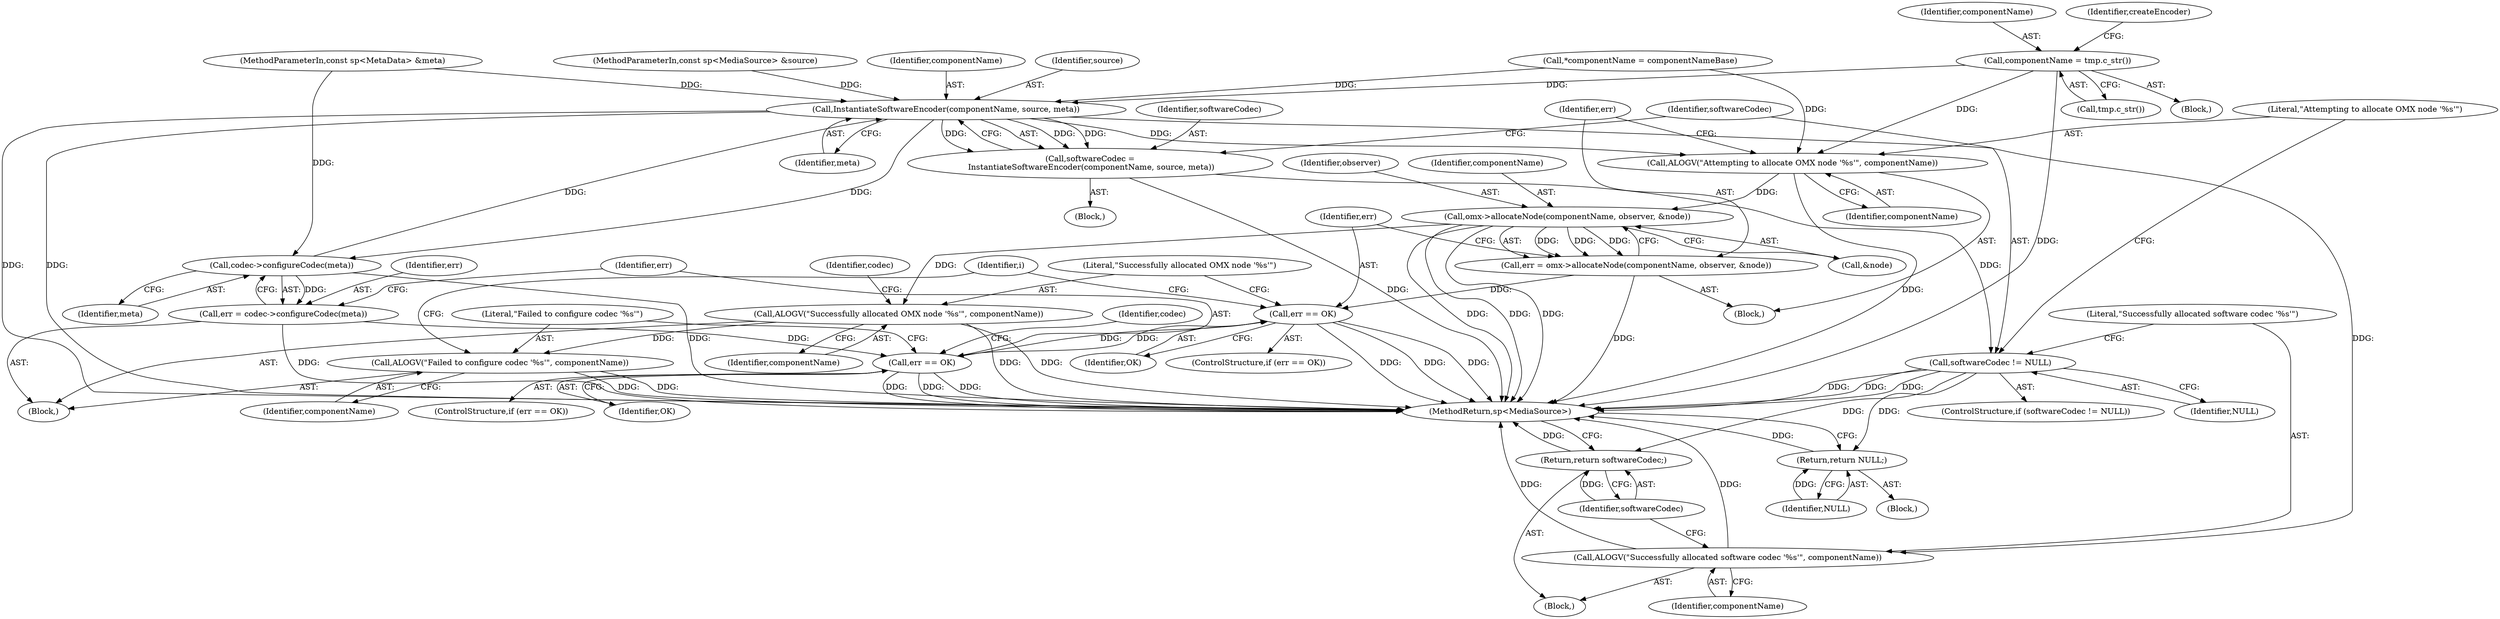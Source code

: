 digraph "0_Android_0bb5ced60304da7f61478ffd359e7ba65d72f181_0@pointer" {
"1000199" [label="(Call,componentName = tmp.c_str())"];
"1000208" [label="(Call,InstantiateSoftwareEncoder(componentName, source, meta))"];
"1000206" [label="(Call,softwareCodec =\n InstantiateSoftwareEncoder(componentName, source, meta))"];
"1000213" [label="(Call,softwareCodec != NULL)"];
"1000220" [label="(Return,return softwareCodec;)"];
"1000262" [label="(Return,return NULL;)"];
"1000217" [label="(Call,ALOGV(\"Successfully allocated software codec '%s'\", componentName))"];
"1000222" [label="(Call,ALOGV(\"Attempting to allocate OMX node '%s'\", componentName))"];
"1000228" [label="(Call,omx->allocateNode(componentName, observer, &node))"];
"1000226" [label="(Call,err = omx->allocateNode(componentName, observer, &node))"];
"1000234" [label="(Call,err == OK)"];
"1000253" [label="(Call,err == OK)"];
"1000238" [label="(Call,ALOGV(\"Successfully allocated OMX node '%s'\", componentName))"];
"1000259" [label="(Call,ALOGV(\"Failed to configure codec '%s'\", componentName))"];
"1000250" [label="(Call,codec->configureCodec(meta))"];
"1000248" [label="(Call,err = codec->configureCodec(meta))"];
"1000201" [label="(Call,tmp.c_str())"];
"1000221" [label="(Identifier,softwareCodec)"];
"1000263" [label="(Identifier,NULL)"];
"1000217" [label="(Call,ALOGV(\"Successfully allocated software codec '%s'\", componentName))"];
"1000213" [label="(Call,softwareCodec != NULL)"];
"1000214" [label="(Identifier,softwareCodec)"];
"1000224" [label="(Identifier,componentName)"];
"1000227" [label="(Identifier,err)"];
"1000228" [label="(Call,omx->allocateNode(componentName, observer, &node))"];
"1000226" [label="(Call,err = omx->allocateNode(componentName, observer, &node))"];
"1000239" [label="(Literal,\"Successfully allocated OMX node '%s'\")"];
"1000219" [label="(Identifier,componentName)"];
"1000260" [label="(Literal,\"Failed to configure codec '%s'\")"];
"1000216" [label="(Block,)"];
"1000104" [label="(MethodParameterIn,const sp<MediaSource> &source)"];
"1000193" [label="(Block,)"];
"1000206" [label="(Call,softwareCodec =\n InstantiateSoftwareEncoder(componentName, source, meta))"];
"1000229" [label="(Identifier,componentName)"];
"1000252" [label="(ControlStructure,if (err == OK))"];
"1000204" [label="(Block,)"];
"1000262" [label="(Return,return NULL;)"];
"1000240" [label="(Identifier,componentName)"];
"1000230" [label="(Identifier,observer)"];
"1000243" [label="(Identifier,codec)"];
"1000215" [label="(Identifier,NULL)"];
"1000199" [label="(Call,componentName = tmp.c_str())"];
"1000233" [label="(ControlStructure,if (err == OK))"];
"1000248" [label="(Call,err = codec->configureCodec(meta))"];
"1000212" [label="(ControlStructure,if (softwareCodec != NULL))"];
"1000234" [label="(Call,err == OK)"];
"1000261" [label="(Identifier,componentName)"];
"1000209" [label="(Identifier,componentName)"];
"1000235" [label="(Identifier,err)"];
"1000200" [label="(Identifier,componentName)"];
"1000220" [label="(Return,return softwareCodec;)"];
"1000231" [label="(Call,&node)"];
"1000207" [label="(Identifier,softwareCodec)"];
"1000237" [label="(Block,)"];
"1000185" [label="(Call,*componentName = componentNameBase)"];
"1000203" [label="(Identifier,createEncoder)"];
"1000259" [label="(Call,ALOGV(\"Failed to configure codec '%s'\", componentName))"];
"1000208" [label="(Call,InstantiateSoftwareEncoder(componentName, source, meta))"];
"1000170" [label="(Identifier,i)"];
"1000238" [label="(Call,ALOGV(\"Successfully allocated OMX node '%s'\", componentName))"];
"1000251" [label="(Identifier,meta)"];
"1000264" [label="(MethodReturn,sp<MediaSource>)"];
"1000108" [label="(Block,)"];
"1000236" [label="(Identifier,OK)"];
"1000253" [label="(Call,err == OK)"];
"1000222" [label="(Call,ALOGV(\"Attempting to allocate OMX node '%s'\", componentName))"];
"1000255" [label="(Identifier,OK)"];
"1000171" [label="(Block,)"];
"1000218" [label="(Literal,\"Successfully allocated software codec '%s'\")"];
"1000250" [label="(Call,codec->configureCodec(meta))"];
"1000223" [label="(Literal,\"Attempting to allocate OMX node '%s'\")"];
"1000249" [label="(Identifier,err)"];
"1000210" [label="(Identifier,source)"];
"1000254" [label="(Identifier,err)"];
"1000211" [label="(Identifier,meta)"];
"1000102" [label="(MethodParameterIn,const sp<MetaData> &meta)"];
"1000258" [label="(Identifier,codec)"];
"1000199" -> "1000193"  [label="AST: "];
"1000199" -> "1000201"  [label="CFG: "];
"1000200" -> "1000199"  [label="AST: "];
"1000201" -> "1000199"  [label="AST: "];
"1000203" -> "1000199"  [label="CFG: "];
"1000199" -> "1000264"  [label="DDG: "];
"1000199" -> "1000208"  [label="DDG: "];
"1000199" -> "1000222"  [label="DDG: "];
"1000208" -> "1000206"  [label="AST: "];
"1000208" -> "1000211"  [label="CFG: "];
"1000209" -> "1000208"  [label="AST: "];
"1000210" -> "1000208"  [label="AST: "];
"1000211" -> "1000208"  [label="AST: "];
"1000206" -> "1000208"  [label="CFG: "];
"1000208" -> "1000264"  [label="DDG: "];
"1000208" -> "1000264"  [label="DDG: "];
"1000208" -> "1000206"  [label="DDG: "];
"1000208" -> "1000206"  [label="DDG: "];
"1000208" -> "1000206"  [label="DDG: "];
"1000185" -> "1000208"  [label="DDG: "];
"1000104" -> "1000208"  [label="DDG: "];
"1000250" -> "1000208"  [label="DDG: "];
"1000102" -> "1000208"  [label="DDG: "];
"1000208" -> "1000217"  [label="DDG: "];
"1000208" -> "1000222"  [label="DDG: "];
"1000208" -> "1000250"  [label="DDG: "];
"1000206" -> "1000204"  [label="AST: "];
"1000207" -> "1000206"  [label="AST: "];
"1000214" -> "1000206"  [label="CFG: "];
"1000206" -> "1000264"  [label="DDG: "];
"1000206" -> "1000213"  [label="DDG: "];
"1000213" -> "1000212"  [label="AST: "];
"1000213" -> "1000215"  [label="CFG: "];
"1000214" -> "1000213"  [label="AST: "];
"1000215" -> "1000213"  [label="AST: "];
"1000218" -> "1000213"  [label="CFG: "];
"1000223" -> "1000213"  [label="CFG: "];
"1000213" -> "1000264"  [label="DDG: "];
"1000213" -> "1000264"  [label="DDG: "];
"1000213" -> "1000264"  [label="DDG: "];
"1000213" -> "1000220"  [label="DDG: "];
"1000213" -> "1000262"  [label="DDG: "];
"1000220" -> "1000216"  [label="AST: "];
"1000220" -> "1000221"  [label="CFG: "];
"1000221" -> "1000220"  [label="AST: "];
"1000264" -> "1000220"  [label="CFG: "];
"1000220" -> "1000264"  [label="DDG: "];
"1000221" -> "1000220"  [label="DDG: "];
"1000262" -> "1000108"  [label="AST: "];
"1000262" -> "1000263"  [label="CFG: "];
"1000263" -> "1000262"  [label="AST: "];
"1000264" -> "1000262"  [label="CFG: "];
"1000262" -> "1000264"  [label="DDG: "];
"1000263" -> "1000262"  [label="DDG: "];
"1000217" -> "1000216"  [label="AST: "];
"1000217" -> "1000219"  [label="CFG: "];
"1000218" -> "1000217"  [label="AST: "];
"1000219" -> "1000217"  [label="AST: "];
"1000221" -> "1000217"  [label="CFG: "];
"1000217" -> "1000264"  [label="DDG: "];
"1000217" -> "1000264"  [label="DDG: "];
"1000222" -> "1000171"  [label="AST: "];
"1000222" -> "1000224"  [label="CFG: "];
"1000223" -> "1000222"  [label="AST: "];
"1000224" -> "1000222"  [label="AST: "];
"1000227" -> "1000222"  [label="CFG: "];
"1000222" -> "1000264"  [label="DDG: "];
"1000185" -> "1000222"  [label="DDG: "];
"1000222" -> "1000228"  [label="DDG: "];
"1000228" -> "1000226"  [label="AST: "];
"1000228" -> "1000231"  [label="CFG: "];
"1000229" -> "1000228"  [label="AST: "];
"1000230" -> "1000228"  [label="AST: "];
"1000231" -> "1000228"  [label="AST: "];
"1000226" -> "1000228"  [label="CFG: "];
"1000228" -> "1000264"  [label="DDG: "];
"1000228" -> "1000264"  [label="DDG: "];
"1000228" -> "1000264"  [label="DDG: "];
"1000228" -> "1000226"  [label="DDG: "];
"1000228" -> "1000226"  [label="DDG: "];
"1000228" -> "1000226"  [label="DDG: "];
"1000228" -> "1000238"  [label="DDG: "];
"1000226" -> "1000171"  [label="AST: "];
"1000227" -> "1000226"  [label="AST: "];
"1000235" -> "1000226"  [label="CFG: "];
"1000226" -> "1000264"  [label="DDG: "];
"1000226" -> "1000234"  [label="DDG: "];
"1000234" -> "1000233"  [label="AST: "];
"1000234" -> "1000236"  [label="CFG: "];
"1000235" -> "1000234"  [label="AST: "];
"1000236" -> "1000234"  [label="AST: "];
"1000239" -> "1000234"  [label="CFG: "];
"1000170" -> "1000234"  [label="CFG: "];
"1000234" -> "1000264"  [label="DDG: "];
"1000234" -> "1000264"  [label="DDG: "];
"1000234" -> "1000264"  [label="DDG: "];
"1000253" -> "1000234"  [label="DDG: "];
"1000234" -> "1000253"  [label="DDG: "];
"1000253" -> "1000252"  [label="AST: "];
"1000253" -> "1000255"  [label="CFG: "];
"1000254" -> "1000253"  [label="AST: "];
"1000255" -> "1000253"  [label="AST: "];
"1000258" -> "1000253"  [label="CFG: "];
"1000260" -> "1000253"  [label="CFG: "];
"1000253" -> "1000264"  [label="DDG: "];
"1000253" -> "1000264"  [label="DDG: "];
"1000253" -> "1000264"  [label="DDG: "];
"1000248" -> "1000253"  [label="DDG: "];
"1000238" -> "1000237"  [label="AST: "];
"1000238" -> "1000240"  [label="CFG: "];
"1000239" -> "1000238"  [label="AST: "];
"1000240" -> "1000238"  [label="AST: "];
"1000243" -> "1000238"  [label="CFG: "];
"1000238" -> "1000264"  [label="DDG: "];
"1000238" -> "1000264"  [label="DDG: "];
"1000238" -> "1000259"  [label="DDG: "];
"1000259" -> "1000237"  [label="AST: "];
"1000259" -> "1000261"  [label="CFG: "];
"1000260" -> "1000259"  [label="AST: "];
"1000261" -> "1000259"  [label="AST: "];
"1000170" -> "1000259"  [label="CFG: "];
"1000259" -> "1000264"  [label="DDG: "];
"1000259" -> "1000264"  [label="DDG: "];
"1000250" -> "1000248"  [label="AST: "];
"1000250" -> "1000251"  [label="CFG: "];
"1000251" -> "1000250"  [label="AST: "];
"1000248" -> "1000250"  [label="CFG: "];
"1000250" -> "1000264"  [label="DDG: "];
"1000250" -> "1000248"  [label="DDG: "];
"1000102" -> "1000250"  [label="DDG: "];
"1000248" -> "1000237"  [label="AST: "];
"1000249" -> "1000248"  [label="AST: "];
"1000254" -> "1000248"  [label="CFG: "];
"1000248" -> "1000264"  [label="DDG: "];
}
